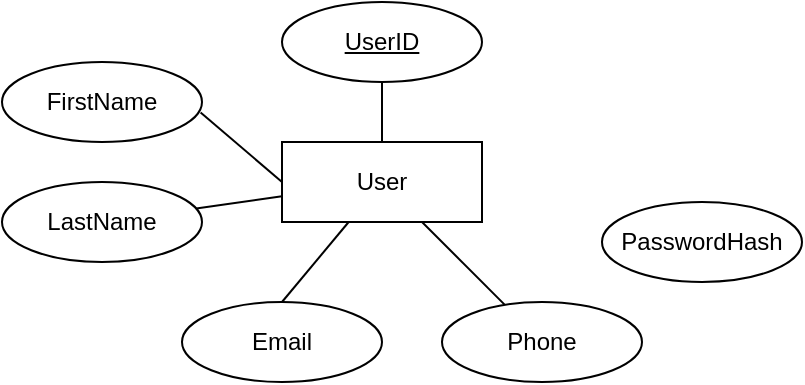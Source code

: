 <mxfile version="27.1.6">
  <diagram name="Page-1" id="fI4dxMg9D0Cu_SLjgOot">
    <mxGraphModel dx="742" dy="414" grid="1" gridSize="10" guides="1" tooltips="1" connect="1" arrows="1" fold="1" page="1" pageScale="1" pageWidth="1920" pageHeight="1200" math="0" shadow="0">
      <root>
        <mxCell id="0" />
        <mxCell id="1" parent="0" />
        <mxCell id="QwclY09PCI-yQzbaNWVZ-6" value="" style="edgeStyle=orthogonalEdgeStyle;rounded=0;orthogonalLoop=1;jettySize=auto;html=1;endArrow=none;startFill=0;" edge="1" parent="1" source="QwclY09PCI-yQzbaNWVZ-1" target="QwclY09PCI-yQzbaNWVZ-5">
          <mxGeometry relative="1" as="geometry" />
        </mxCell>
        <mxCell id="QwclY09PCI-yQzbaNWVZ-17" value="" style="rounded=0;orthogonalLoop=1;jettySize=auto;html=1;endArrow=none;startFill=0;" edge="1" parent="1" source="QwclY09PCI-yQzbaNWVZ-1" target="QwclY09PCI-yQzbaNWVZ-16">
          <mxGeometry relative="1" as="geometry" />
        </mxCell>
        <mxCell id="QwclY09PCI-yQzbaNWVZ-21" style="rounded=0;orthogonalLoop=1;jettySize=auto;html=1;endArrow=none;startFill=0;" edge="1" parent="1" source="QwclY09PCI-yQzbaNWVZ-1" target="QwclY09PCI-yQzbaNWVZ-20">
          <mxGeometry relative="1" as="geometry" />
        </mxCell>
        <mxCell id="QwclY09PCI-yQzbaNWVZ-1" value="User" style="whiteSpace=wrap;html=1;align=center;" vertex="1" parent="1">
          <mxGeometry x="320" y="770" width="100" height="40" as="geometry" />
        </mxCell>
        <mxCell id="QwclY09PCI-yQzbaNWVZ-5" value="UserID" style="ellipse;whiteSpace=wrap;html=1;align=center;fontStyle=4;" vertex="1" parent="1">
          <mxGeometry x="320" y="700" width="100" height="40" as="geometry" />
        </mxCell>
        <mxCell id="QwclY09PCI-yQzbaNWVZ-9" value="FirstName" style="ellipse;whiteSpace=wrap;html=1;align=center;" vertex="1" parent="1">
          <mxGeometry x="180" y="730" width="100" height="40" as="geometry" />
        </mxCell>
        <mxCell id="QwclY09PCI-yQzbaNWVZ-13" value="" style="endArrow=none;html=1;rounded=0;entryX=0;entryY=0.5;entryDx=0;entryDy=0;exitX=0.993;exitY=0.631;exitDx=0;exitDy=0;exitPerimeter=0;" edge="1" parent="1" source="QwclY09PCI-yQzbaNWVZ-9" target="QwclY09PCI-yQzbaNWVZ-1">
          <mxGeometry width="50" height="50" relative="1" as="geometry">
            <mxPoint x="260" y="810" as="sourcePoint" />
            <mxPoint x="310" y="760" as="targetPoint" />
          </mxGeometry>
        </mxCell>
        <mxCell id="QwclY09PCI-yQzbaNWVZ-16" value="LastName" style="ellipse;whiteSpace=wrap;html=1;align=center;" vertex="1" parent="1">
          <mxGeometry x="180" y="790" width="100" height="40" as="geometry" />
        </mxCell>
        <mxCell id="QwclY09PCI-yQzbaNWVZ-19" style="rounded=0;orthogonalLoop=1;jettySize=auto;html=1;exitX=0.5;exitY=0;exitDx=0;exitDy=0;endArrow=none;startFill=0;" edge="1" parent="1" source="QwclY09PCI-yQzbaNWVZ-18" target="QwclY09PCI-yQzbaNWVZ-1">
          <mxGeometry relative="1" as="geometry" />
        </mxCell>
        <mxCell id="QwclY09PCI-yQzbaNWVZ-18" value="Email" style="ellipse;whiteSpace=wrap;html=1;align=center;" vertex="1" parent="1">
          <mxGeometry x="270" y="850" width="100" height="40" as="geometry" />
        </mxCell>
        <mxCell id="QwclY09PCI-yQzbaNWVZ-20" value="Phone" style="ellipse;whiteSpace=wrap;html=1;align=center;" vertex="1" parent="1">
          <mxGeometry x="400" y="850" width="100" height="40" as="geometry" />
        </mxCell>
        <mxCell id="QwclY09PCI-yQzbaNWVZ-22" value="PasswordHash" style="ellipse;whiteSpace=wrap;html=1;align=center;" vertex="1" parent="1">
          <mxGeometry x="480" y="800" width="100" height="40" as="geometry" />
        </mxCell>
      </root>
    </mxGraphModel>
  </diagram>
</mxfile>
